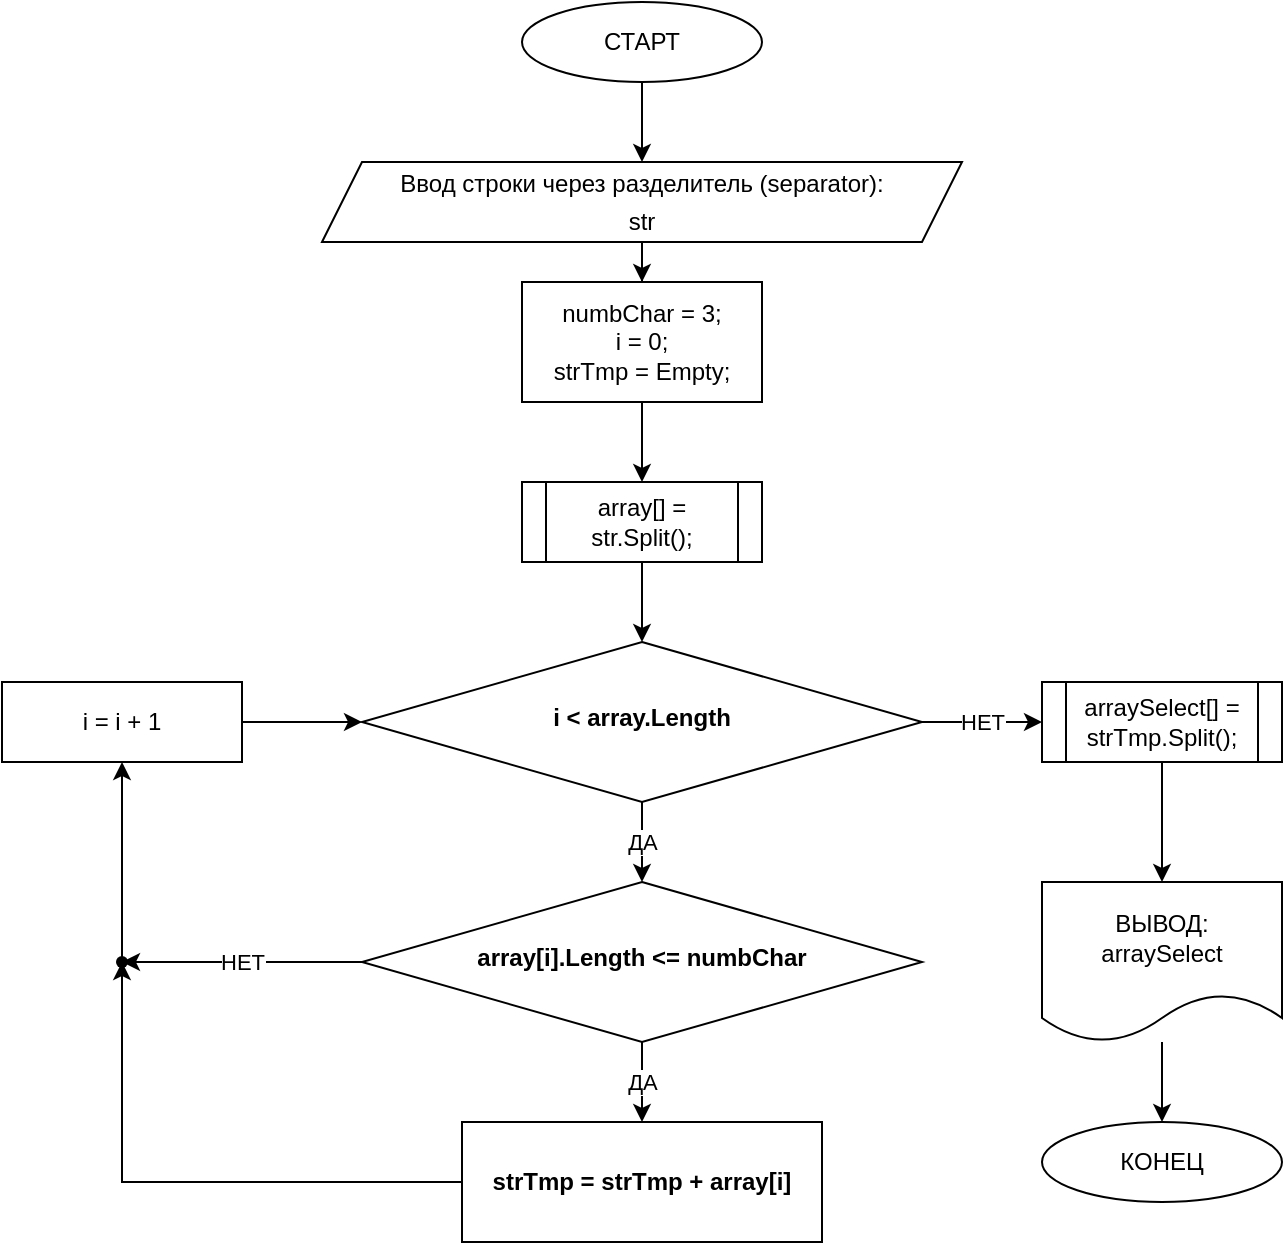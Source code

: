 <mxfile version="20.8.23" type="google"><diagram id="C5RBs43oDa-KdzZeNtuy" name="Page-1"><mxGraphModel dx="948" dy="1029" grid="1" gridSize="10" guides="1" tooltips="1" connect="1" arrows="1" fold="1" page="1" pageScale="1" pageWidth="827" pageHeight="1169" math="0" shadow="0"><root><mxCell id="WIyWlLk6GJQsqaUBKTNV-0"/><mxCell id="WIyWlLk6GJQsqaUBKTNV-1" parent="WIyWlLk6GJQsqaUBKTNV-0"/><mxCell id="cLfHkFiuny4MVwppRxFU-19" value="ДА" style="edgeStyle=orthogonalEdgeStyle;rounded=0;orthogonalLoop=1;jettySize=auto;html=1;" edge="1" parent="WIyWlLk6GJQsqaUBKTNV-1" source="WIyWlLk6GJQsqaUBKTNV-6" target="cLfHkFiuny4MVwppRxFU-18"><mxGeometry relative="1" as="geometry"/></mxCell><mxCell id="cLfHkFiuny4MVwppRxFU-22" value="НЕТ" style="edgeStyle=orthogonalEdgeStyle;rounded=0;orthogonalLoop=1;jettySize=auto;html=1;" edge="1" parent="WIyWlLk6GJQsqaUBKTNV-1" source="WIyWlLk6GJQsqaUBKTNV-6" target="cLfHkFiuny4MVwppRxFU-21"><mxGeometry relative="1" as="geometry"/></mxCell><mxCell id="WIyWlLk6GJQsqaUBKTNV-6" value="array[i].Length &amp;lt;= numbChar" style="rhombus;whiteSpace=wrap;html=1;shadow=0;fontFamily=Helvetica;fontSize=12;align=center;strokeWidth=1;spacing=6;spacingTop=-4;labelBackgroundColor=none;fontStyle=1" parent="WIyWlLk6GJQsqaUBKTNV-1" vertex="1"><mxGeometry x="260" y="480" width="280" height="80" as="geometry"/></mxCell><mxCell id="cLfHkFiuny4MVwppRxFU-3" value="" style="edgeStyle=orthogonalEdgeStyle;rounded=0;orthogonalLoop=1;jettySize=auto;html=1;" edge="1" parent="WIyWlLk6GJQsqaUBKTNV-1" source="cLfHkFiuny4MVwppRxFU-0" target="cLfHkFiuny4MVwppRxFU-1"><mxGeometry relative="1" as="geometry"/></mxCell><mxCell id="cLfHkFiuny4MVwppRxFU-0" value="СТАРТ" style="ellipse;whiteSpace=wrap;html=1;labelBackgroundColor=none;" vertex="1" parent="WIyWlLk6GJQsqaUBKTNV-1"><mxGeometry x="340" y="40" width="120" height="40" as="geometry"/></mxCell><mxCell id="cLfHkFiuny4MVwppRxFU-5" value="" style="edgeStyle=orthogonalEdgeStyle;rounded=0;orthogonalLoop=1;jettySize=auto;html=1;" edge="1" parent="WIyWlLk6GJQsqaUBKTNV-1" source="cLfHkFiuny4MVwppRxFU-1" target="cLfHkFiuny4MVwppRxFU-4"><mxGeometry relative="1" as="geometry"/></mxCell><mxCell id="cLfHkFiuny4MVwppRxFU-1" value="&lt;div style=&quot;line-height: 19px;&quot;&gt;Ввод строки через разделитель (separator):&lt;br&gt;str&lt;/div&gt;" style="shape=parallelogram;perimeter=parallelogramPerimeter;whiteSpace=wrap;html=1;fixedSize=1;labelBackgroundColor=none;" vertex="1" parent="WIyWlLk6GJQsqaUBKTNV-1"><mxGeometry x="240" y="120" width="320" height="40" as="geometry"/></mxCell><mxCell id="cLfHkFiuny4MVwppRxFU-14" value="" style="edgeStyle=orthogonalEdgeStyle;rounded=0;orthogonalLoop=1;jettySize=auto;html=1;" edge="1" parent="WIyWlLk6GJQsqaUBKTNV-1" source="cLfHkFiuny4MVwppRxFU-4" target="cLfHkFiuny4MVwppRxFU-13"><mxGeometry relative="1" as="geometry"/></mxCell><mxCell id="cLfHkFiuny4MVwppRxFU-4" value="numbChar = 3;&lt;br&gt;i = 0;&lt;br&gt;&lt;div style=&quot;&quot;&gt;&lt;span style=&quot;background-color: initial;&quot;&gt;strTmp = Empty;&lt;/span&gt;&lt;br&gt;&lt;/div&gt;" style="rounded=0;whiteSpace=wrap;html=1;align=center;" vertex="1" parent="WIyWlLk6GJQsqaUBKTNV-1"><mxGeometry x="340" y="180" width="120" height="60" as="geometry"/></mxCell><mxCell id="cLfHkFiuny4MVwppRxFU-10" value="ДА" style="edgeStyle=orthogonalEdgeStyle;rounded=0;orthogonalLoop=1;jettySize=auto;html=1;" edge="1" parent="WIyWlLk6GJQsqaUBKTNV-1" source="cLfHkFiuny4MVwppRxFU-8" target="WIyWlLk6GJQsqaUBKTNV-6"><mxGeometry relative="1" as="geometry"/></mxCell><mxCell id="cLfHkFiuny4MVwppRxFU-30" value="НЕТ" style="edgeStyle=orthogonalEdgeStyle;rounded=0;orthogonalLoop=1;jettySize=auto;html=1;" edge="1" parent="WIyWlLk6GJQsqaUBKTNV-1" source="cLfHkFiuny4MVwppRxFU-8" target="cLfHkFiuny4MVwppRxFU-29"><mxGeometry relative="1" as="geometry"/></mxCell><mxCell id="cLfHkFiuny4MVwppRxFU-8" value="i &amp;lt; array.Length" style="rhombus;whiteSpace=wrap;html=1;shadow=0;fontFamily=Helvetica;fontSize=12;align=center;strokeWidth=1;spacing=6;spacingTop=-4;labelBackgroundColor=none;fontStyle=1" vertex="1" parent="WIyWlLk6GJQsqaUBKTNV-1"><mxGeometry x="260" y="360" width="280" height="80" as="geometry"/></mxCell><mxCell id="cLfHkFiuny4MVwppRxFU-33" value="" style="edgeStyle=orthogonalEdgeStyle;rounded=0;orthogonalLoop=1;jettySize=auto;html=1;" edge="1" parent="WIyWlLk6GJQsqaUBKTNV-1" source="cLfHkFiuny4MVwppRxFU-11" target="cLfHkFiuny4MVwppRxFU-32"><mxGeometry relative="1" as="geometry"/></mxCell><mxCell id="cLfHkFiuny4MVwppRxFU-11" value="ВЫВОД:&lt;br&gt;arraySelect" style="shape=document;whiteSpace=wrap;html=1;boundedLbl=1;" vertex="1" parent="WIyWlLk6GJQsqaUBKTNV-1"><mxGeometry x="600" y="480" width="120" height="80" as="geometry"/></mxCell><mxCell id="cLfHkFiuny4MVwppRxFU-17" value="" style="edgeStyle=orthogonalEdgeStyle;rounded=0;orthogonalLoop=1;jettySize=auto;html=1;" edge="1" parent="WIyWlLk6GJQsqaUBKTNV-1" source="cLfHkFiuny4MVwppRxFU-13" target="cLfHkFiuny4MVwppRxFU-8"><mxGeometry relative="1" as="geometry"/></mxCell><mxCell id="cLfHkFiuny4MVwppRxFU-13" value="array[] = str.Split();" style="shape=process;whiteSpace=wrap;html=1;backgroundOutline=1;" vertex="1" parent="WIyWlLk6GJQsqaUBKTNV-1"><mxGeometry x="340" y="280" width="120" height="40" as="geometry"/></mxCell><mxCell id="cLfHkFiuny4MVwppRxFU-16" value="" style="edgeStyle=orthogonalEdgeStyle;rounded=0;orthogonalLoop=1;jettySize=auto;html=1;" edge="1" parent="WIyWlLk6GJQsqaUBKTNV-1" source="cLfHkFiuny4MVwppRxFU-15" target="cLfHkFiuny4MVwppRxFU-8"><mxGeometry relative="1" as="geometry"/></mxCell><mxCell id="cLfHkFiuny4MVwppRxFU-15" value="i = i + 1" style="rounded=0;whiteSpace=wrap;html=1;" vertex="1" parent="WIyWlLk6GJQsqaUBKTNV-1"><mxGeometry x="80" y="380" width="120" height="40" as="geometry"/></mxCell><mxCell id="cLfHkFiuny4MVwppRxFU-27" style="edgeStyle=orthogonalEdgeStyle;rounded=0;orthogonalLoop=1;jettySize=auto;html=1;entryX=0.4;entryY=1;entryDx=0;entryDy=0;entryPerimeter=0;" edge="1" parent="WIyWlLk6GJQsqaUBKTNV-1" source="cLfHkFiuny4MVwppRxFU-18" target="cLfHkFiuny4MVwppRxFU-21"><mxGeometry relative="1" as="geometry"/></mxCell><mxCell id="cLfHkFiuny4MVwppRxFU-18" value="strTmp = strTmp + array[i]" style="rounded=0;whiteSpace=wrap;html=1;fontStyle=1" vertex="1" parent="WIyWlLk6GJQsqaUBKTNV-1"><mxGeometry x="310" y="600" width="180" height="60" as="geometry"/></mxCell><mxCell id="cLfHkFiuny4MVwppRxFU-28" value="" style="edgeStyle=orthogonalEdgeStyle;rounded=0;orthogonalLoop=1;jettySize=auto;html=1;" edge="1" parent="WIyWlLk6GJQsqaUBKTNV-1" source="cLfHkFiuny4MVwppRxFU-21" target="cLfHkFiuny4MVwppRxFU-15"><mxGeometry relative="1" as="geometry"/></mxCell><mxCell id="cLfHkFiuny4MVwppRxFU-21" value="" style="shape=waypoint;sketch=0;size=6;pointerEvents=1;points=[];fillColor=default;resizable=0;rotatable=0;perimeter=centerPerimeter;snapToPoint=1;shadow=0;strokeWidth=1;spacing=6;spacingTop=-4;labelBackgroundColor=none;" vertex="1" parent="WIyWlLk6GJQsqaUBKTNV-1"><mxGeometry x="130" y="510" width="20" height="20" as="geometry"/></mxCell><mxCell id="cLfHkFiuny4MVwppRxFU-31" value="" style="edgeStyle=orthogonalEdgeStyle;rounded=0;orthogonalLoop=1;jettySize=auto;html=1;" edge="1" parent="WIyWlLk6GJQsqaUBKTNV-1" source="cLfHkFiuny4MVwppRxFU-29" target="cLfHkFiuny4MVwppRxFU-11"><mxGeometry relative="1" as="geometry"/></mxCell><mxCell id="cLfHkFiuny4MVwppRxFU-29" value="arraySelect[] = strTmp.Split();" style="shape=process;whiteSpace=wrap;html=1;backgroundOutline=1;" vertex="1" parent="WIyWlLk6GJQsqaUBKTNV-1"><mxGeometry x="600" y="380" width="120" height="40" as="geometry"/></mxCell><mxCell id="cLfHkFiuny4MVwppRxFU-32" value="КОНЕЦ" style="ellipse;whiteSpace=wrap;html=1;labelBackgroundColor=none;" vertex="1" parent="WIyWlLk6GJQsqaUBKTNV-1"><mxGeometry x="600" y="600" width="120" height="40" as="geometry"/></mxCell></root></mxGraphModel></diagram></mxfile>